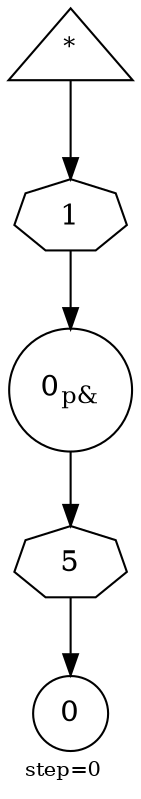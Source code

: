 digraph {
  graph  [labelloc=bottom,labeljust=left,fontsize="10",label="step=0"];
  "432" [shape=triangle,peripheries="1",label=<<SUP>*</SUP>>,labelfontcolor=black,color=black];
  "442" [shape=circle,peripheries="1",label=<0<SUB>p&amp;</SUB>>,labelfontcolor=black,color=black];
  "443" [shape=circle,peripheries="1",label=<0>,labelfontcolor=black,color=black];
  "444" [label=<1>,peripheries="1",color=black,shape=septagon];
  "432" -> "444" [color=black];
  "444" -> "442" [color=black];
  "445" [label=<5>,peripheries="1",color=black,shape=septagon];
  "442" -> "445" [color=black];
  "445" -> "443" [color=black];
}